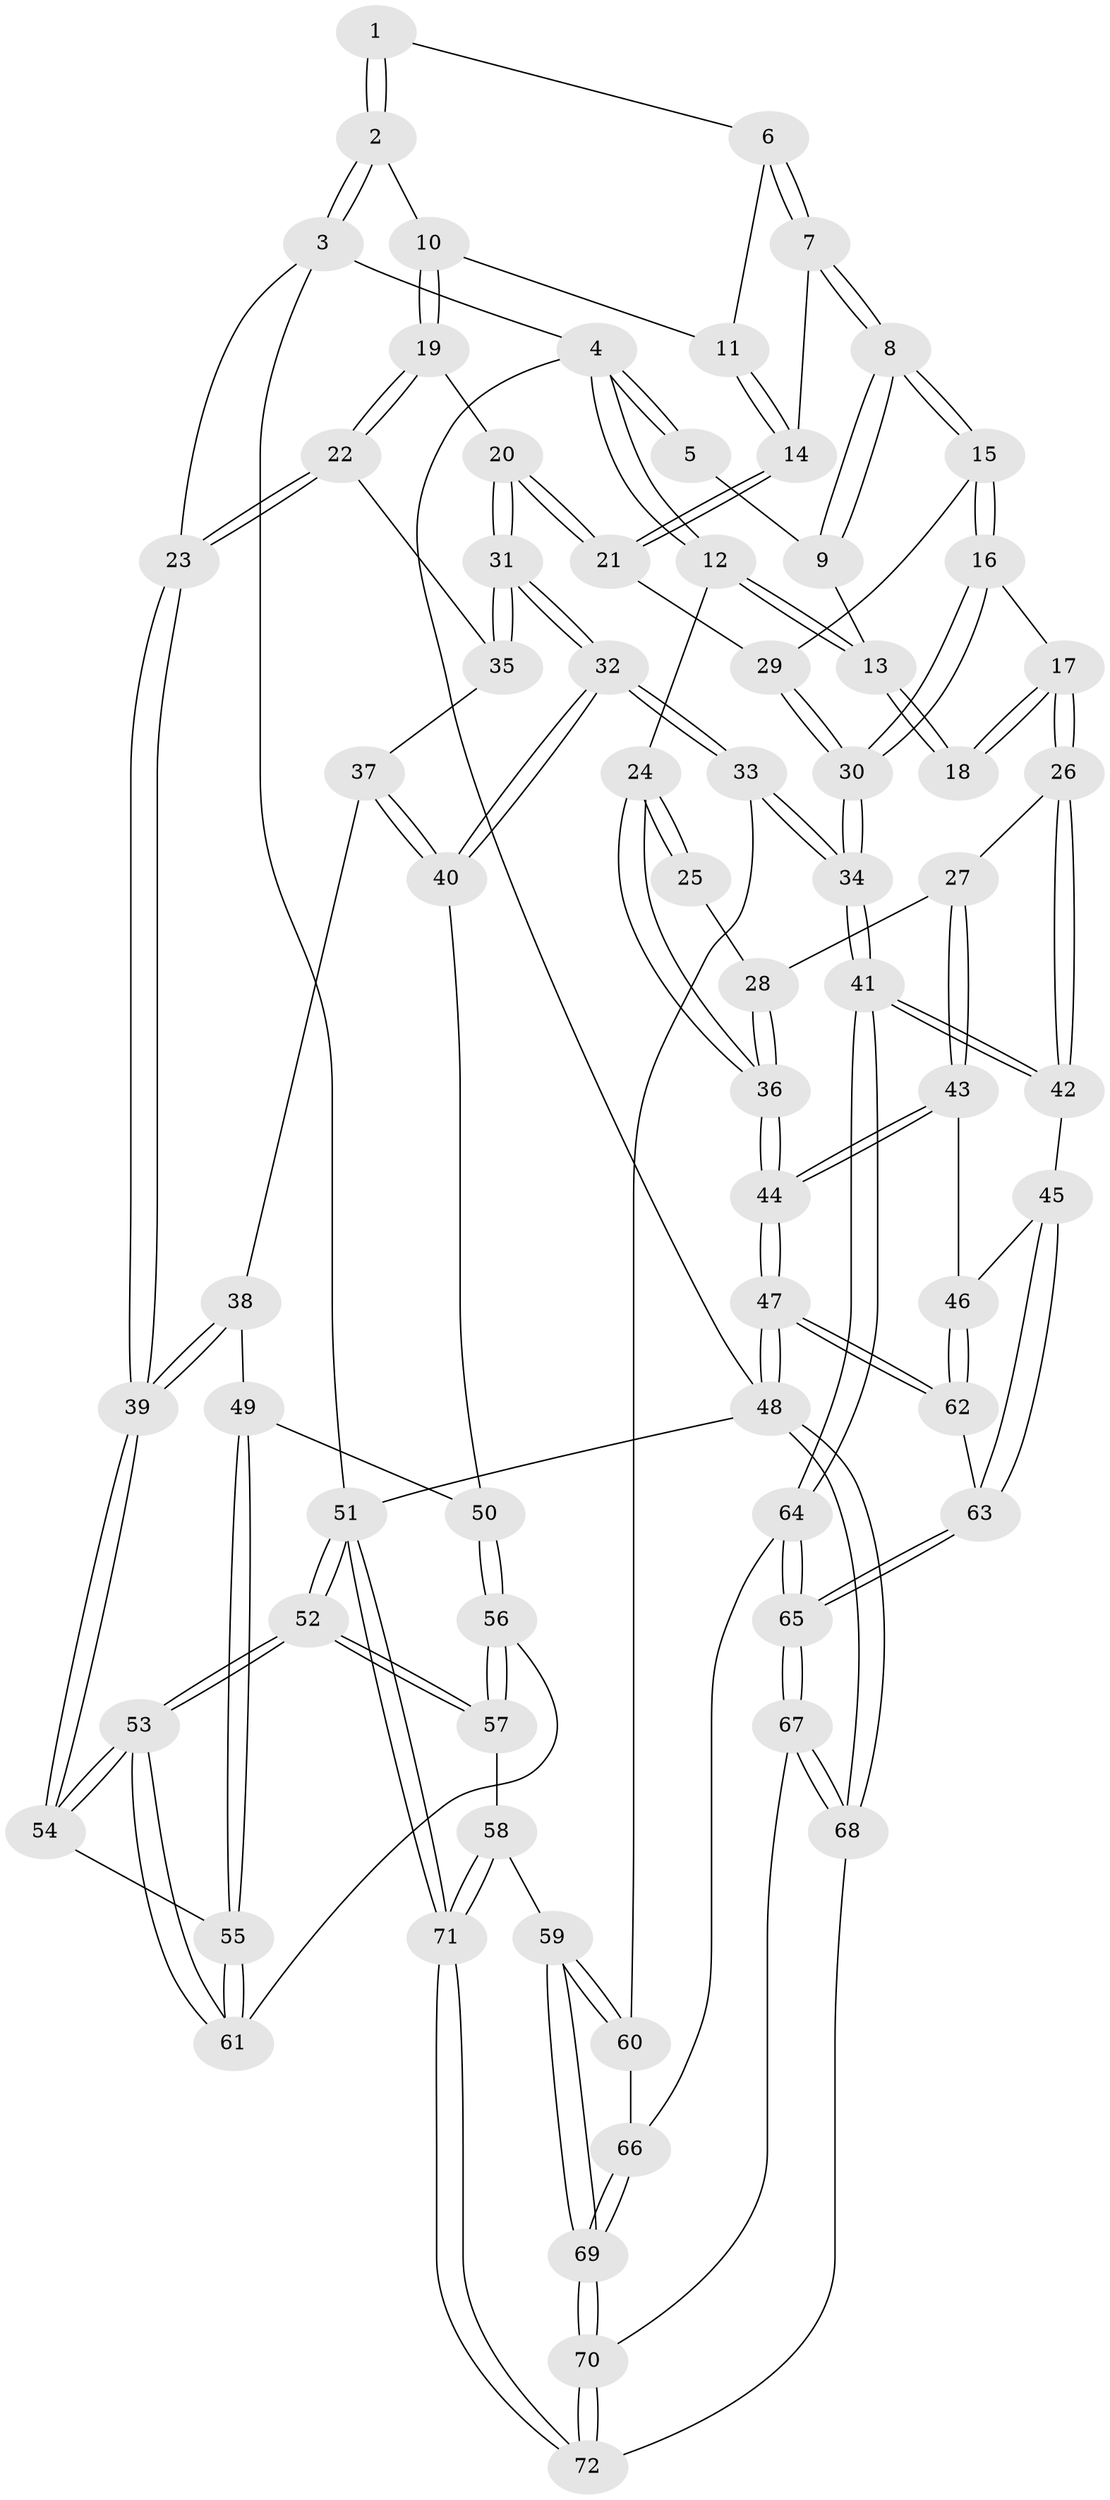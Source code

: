 // coarse degree distribution, {3: 0.175, 5: 0.275, 4: 0.475, 2: 0.025, 6: 0.05}
// Generated by graph-tools (version 1.1) at 2025/42/03/06/25 10:42:31]
// undirected, 72 vertices, 177 edges
graph export_dot {
graph [start="1"]
  node [color=gray90,style=filled];
  1 [pos="+0.5043647791640562+0"];
  2 [pos="+0.6062235384432205+0"];
  3 [pos="+1+0"];
  4 [pos="+0+0"];
  5 [pos="+0.29004004940641054+0"];
  6 [pos="+0.45568973440325256+0.0007907423495032983"];
  7 [pos="+0.4193902832329295+0.11384632262428396"];
  8 [pos="+0.357242970582891+0.13786541829507729"];
  9 [pos="+0.2582916487130855+0.0065664511701120365"];
  10 [pos="+0.6462584002494076+0"];
  11 [pos="+0.5012871757415546+0.11300839854350028"];
  12 [pos="+0+0.07262293962412222"];
  13 [pos="+0.2278249665104106+0.04725927508886701"];
  14 [pos="+0.4824369766011711+0.1503016865369821"];
  15 [pos="+0.3406104951950336+0.20524917600087722"];
  16 [pos="+0.31377493647161664+0.24339304995639927"];
  17 [pos="+0.2404405188560763+0.26003087203943026"];
  18 [pos="+0.20554615188778014+0.09778229466107512"];
  19 [pos="+0.6917731369987201+0.1136701490843504"];
  20 [pos="+0.5389758262693081+0.21958898375537647"];
  21 [pos="+0.5192452818536479+0.20940010145138666"];
  22 [pos="+0.7748096236497597+0.17861026761852655"];
  23 [pos="+1+0"];
  24 [pos="+0+0.12604446118350518"];
  25 [pos="+0.14625948837232078+0.11994921763538914"];
  26 [pos="+0.23182187159606735+0.2674211663371328"];
  27 [pos="+0.18099674943317534+0.2797037035592097"];
  28 [pos="+0.1423024510981964+0.26517283789031537"];
  29 [pos="+0.4817145602730824+0.21748481042932882"];
  30 [pos="+0.3840270590141494+0.3102035512039169"];
  31 [pos="+0.5485153774085433+0.38013791859081575"];
  32 [pos="+0.5346928439322435+0.43022855138687705"];
  33 [pos="+0.49658826400176537+0.4576172543316566"];
  34 [pos="+0.47701018350232327+0.4600851293106518"];
  35 [pos="+0.7753293853481249+0.22039879231157644"];
  36 [pos="+0+0.20097635400997693"];
  37 [pos="+0.780095805148817+0.2341161882892745"];
  38 [pos="+0.8628692746069981+0.3730132551643989"];
  39 [pos="+1+0.32716616763174333"];
  40 [pos="+0.6582949311977317+0.44793795390152924"];
  41 [pos="+0.4185439874388338+0.49486557152927046"];
  42 [pos="+0.3041228870554016+0.4720210716372342"];
  43 [pos="+0.14453482262170003+0.3993068069765682"];
  44 [pos="+0+0.42668479399507797"];
  45 [pos="+0.29445917994961596+0.47493520819451507"];
  46 [pos="+0.18902603756785133+0.4792928146114575"];
  47 [pos="+0+0.6919578755495901"];
  48 [pos="+0+1"];
  49 [pos="+0.8394394069476363+0.4251496350038311"];
  50 [pos="+0.685969984965267+0.4595171448628007"];
  51 [pos="+1+1"];
  52 [pos="+1+0.875992187361282"];
  53 [pos="+1+0.6715186401565414"];
  54 [pos="+1+0.3611199857766078"];
  55 [pos="+0.8765741917997432+0.5408981519135017"];
  56 [pos="+0.7667504461693667+0.6974479247798833"];
  57 [pos="+0.7510986330666097+0.7213021603522196"];
  58 [pos="+0.7265871213912819+0.7509352958700256"];
  59 [pos="+0.6810783571120752+0.7572705519790367"];
  60 [pos="+0.5048825880897782+0.4727870180565176"];
  61 [pos="+0.8824491795972225+0.6117151865188362"];
  62 [pos="+0.06706567872367002+0.6150969828132716"];
  63 [pos="+0.21639049486483078+0.6496609850283752"];
  64 [pos="+0.3697272394101294+0.679975185944871"];
  65 [pos="+0.3221121683927753+0.717985757897362"];
  66 [pos="+0.5073599986510585+0.7361611869980179"];
  67 [pos="+0.2618391731451362+0.9551724174759967"];
  68 [pos="+0.11108301881216992+1"];
  69 [pos="+0.6194367689438245+0.7964309963970002"];
  70 [pos="+0.5938905663509616+0.839715369944809"];
  71 [pos="+1+1"];
  72 [pos="+0.6250308879916162+1"];
  1 -- 2;
  1 -- 2;
  1 -- 6;
  2 -- 3;
  2 -- 3;
  2 -- 10;
  3 -- 4;
  3 -- 23;
  3 -- 51;
  4 -- 5;
  4 -- 5;
  4 -- 12;
  4 -- 12;
  4 -- 48;
  5 -- 9;
  6 -- 7;
  6 -- 7;
  6 -- 11;
  7 -- 8;
  7 -- 8;
  7 -- 14;
  8 -- 9;
  8 -- 9;
  8 -- 15;
  8 -- 15;
  9 -- 13;
  10 -- 11;
  10 -- 19;
  10 -- 19;
  11 -- 14;
  11 -- 14;
  12 -- 13;
  12 -- 13;
  12 -- 24;
  13 -- 18;
  13 -- 18;
  14 -- 21;
  14 -- 21;
  15 -- 16;
  15 -- 16;
  15 -- 29;
  16 -- 17;
  16 -- 30;
  16 -- 30;
  17 -- 18;
  17 -- 18;
  17 -- 26;
  17 -- 26;
  19 -- 20;
  19 -- 22;
  19 -- 22;
  20 -- 21;
  20 -- 21;
  20 -- 31;
  20 -- 31;
  21 -- 29;
  22 -- 23;
  22 -- 23;
  22 -- 35;
  23 -- 39;
  23 -- 39;
  24 -- 25;
  24 -- 25;
  24 -- 36;
  24 -- 36;
  25 -- 28;
  26 -- 27;
  26 -- 42;
  26 -- 42;
  27 -- 28;
  27 -- 43;
  27 -- 43;
  28 -- 36;
  28 -- 36;
  29 -- 30;
  29 -- 30;
  30 -- 34;
  30 -- 34;
  31 -- 32;
  31 -- 32;
  31 -- 35;
  31 -- 35;
  32 -- 33;
  32 -- 33;
  32 -- 40;
  32 -- 40;
  33 -- 34;
  33 -- 34;
  33 -- 60;
  34 -- 41;
  34 -- 41;
  35 -- 37;
  36 -- 44;
  36 -- 44;
  37 -- 38;
  37 -- 40;
  37 -- 40;
  38 -- 39;
  38 -- 39;
  38 -- 49;
  39 -- 54;
  39 -- 54;
  40 -- 50;
  41 -- 42;
  41 -- 42;
  41 -- 64;
  41 -- 64;
  42 -- 45;
  43 -- 44;
  43 -- 44;
  43 -- 46;
  44 -- 47;
  44 -- 47;
  45 -- 46;
  45 -- 63;
  45 -- 63;
  46 -- 62;
  46 -- 62;
  47 -- 48;
  47 -- 48;
  47 -- 62;
  47 -- 62;
  48 -- 68;
  48 -- 68;
  48 -- 51;
  49 -- 50;
  49 -- 55;
  49 -- 55;
  50 -- 56;
  50 -- 56;
  51 -- 52;
  51 -- 52;
  51 -- 71;
  51 -- 71;
  52 -- 53;
  52 -- 53;
  52 -- 57;
  52 -- 57;
  53 -- 54;
  53 -- 54;
  53 -- 61;
  53 -- 61;
  54 -- 55;
  55 -- 61;
  55 -- 61;
  56 -- 57;
  56 -- 57;
  56 -- 61;
  57 -- 58;
  58 -- 59;
  58 -- 71;
  58 -- 71;
  59 -- 60;
  59 -- 60;
  59 -- 69;
  59 -- 69;
  60 -- 66;
  62 -- 63;
  63 -- 65;
  63 -- 65;
  64 -- 65;
  64 -- 65;
  64 -- 66;
  65 -- 67;
  65 -- 67;
  66 -- 69;
  66 -- 69;
  67 -- 68;
  67 -- 68;
  67 -- 70;
  68 -- 72;
  69 -- 70;
  69 -- 70;
  70 -- 72;
  70 -- 72;
  71 -- 72;
  71 -- 72;
}
